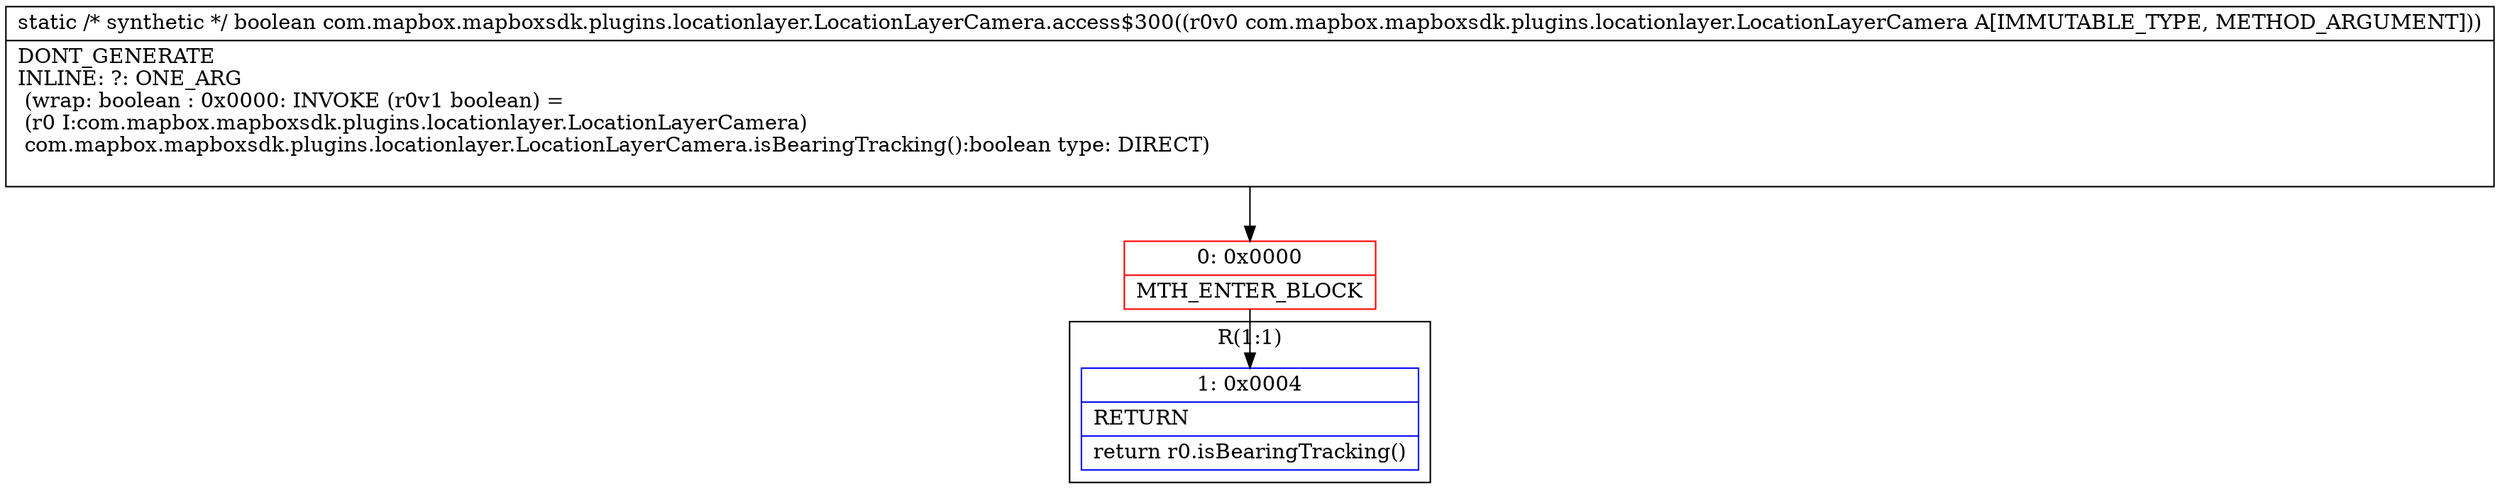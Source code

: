 digraph "CFG forcom.mapbox.mapboxsdk.plugins.locationlayer.LocationLayerCamera.access$300(Lcom\/mapbox\/mapboxsdk\/plugins\/locationlayer\/LocationLayerCamera;)Z" {
subgraph cluster_Region_1488707105 {
label = "R(1:1)";
node [shape=record,color=blue];
Node_1 [shape=record,label="{1\:\ 0x0004|RETURN\l|return r0.isBearingTracking()\l}"];
}
Node_0 [shape=record,color=red,label="{0\:\ 0x0000|MTH_ENTER_BLOCK\l}"];
MethodNode[shape=record,label="{static \/* synthetic *\/ boolean com.mapbox.mapboxsdk.plugins.locationlayer.LocationLayerCamera.access$300((r0v0 com.mapbox.mapboxsdk.plugins.locationlayer.LocationLayerCamera A[IMMUTABLE_TYPE, METHOD_ARGUMENT]))  | DONT_GENERATE\lINLINE: ?: ONE_ARG  \l  (wrap: boolean : 0x0000: INVOKE  (r0v1 boolean) = \l  (r0 I:com.mapbox.mapboxsdk.plugins.locationlayer.LocationLayerCamera)\l com.mapbox.mapboxsdk.plugins.locationlayer.LocationLayerCamera.isBearingTracking():boolean type: DIRECT)\l\l}"];
MethodNode -> Node_0;
Node_0 -> Node_1;
}

